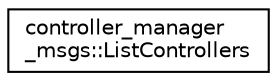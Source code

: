 digraph "Graphical Class Hierarchy"
{
  edge [fontname="Helvetica",fontsize="10",labelfontname="Helvetica",labelfontsize="10"];
  node [fontname="Helvetica",fontsize="10",shape=record];
  rankdir="LR";
  Node1 [label="controller_manager\l_msgs::ListControllers",height=0.2,width=0.4,color="black", fillcolor="white", style="filled",URL="$classcontroller__manager__msgs_1_1_list_controllers.html"];
}
